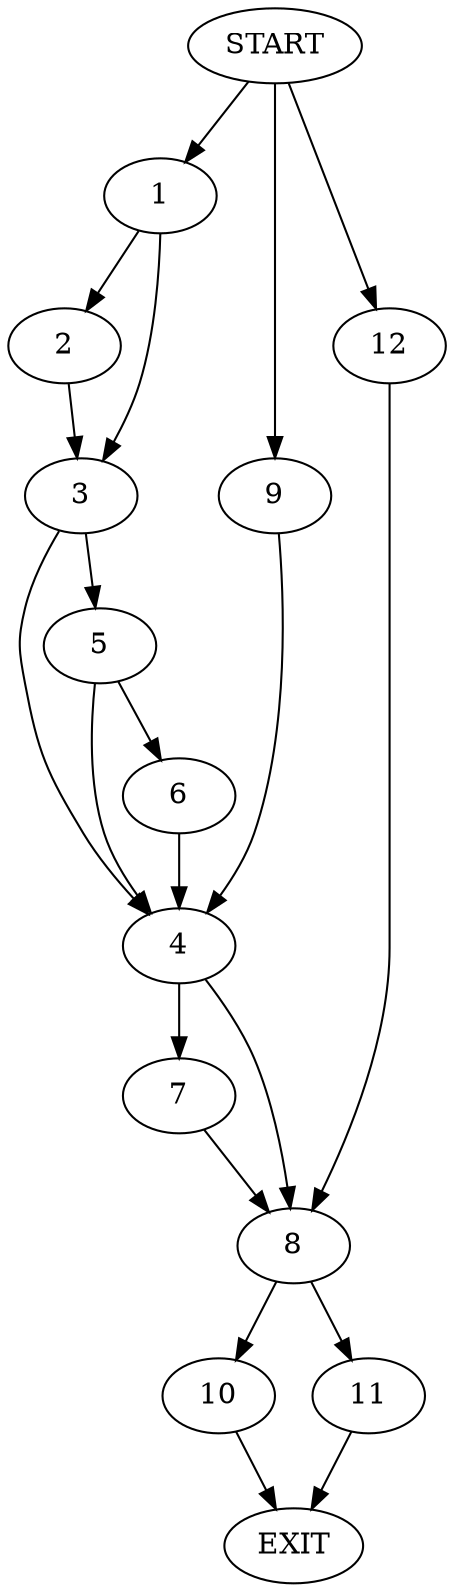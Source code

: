 digraph {
0 [label="START"]
13 [label="EXIT"]
0 -> 1
1 -> 2
1 -> 3
3 -> 4
3 -> 5
2 -> 3
5 -> 4
5 -> 6
4 -> 7
4 -> 8
6 -> 4
0 -> 9
9 -> 4
8 -> 10
8 -> 11
7 -> 8
0 -> 12
12 -> 8
10 -> 13
11 -> 13
}
